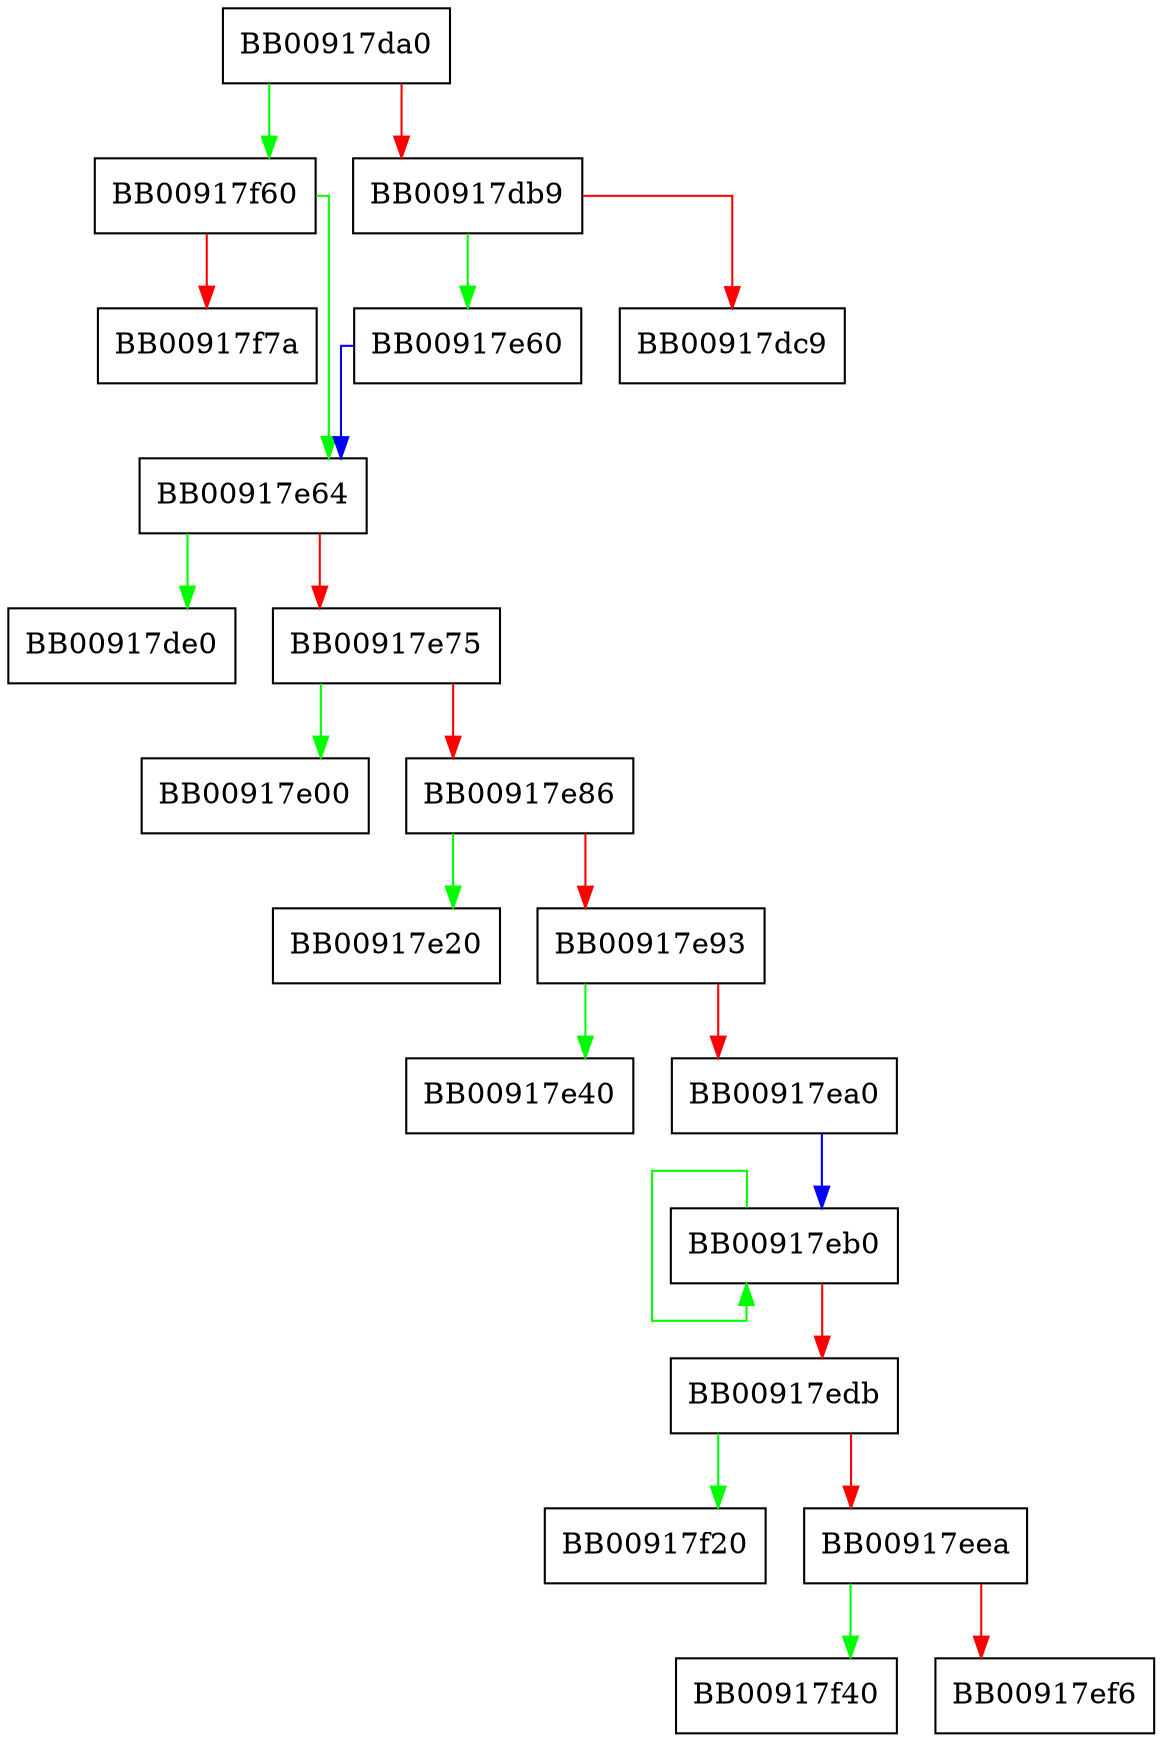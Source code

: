 digraph __wcslen_avx2 {
  node [shape="box"];
  graph [splines=ortho];
  BB00917da0 -> BB00917f60 [color="green"];
  BB00917da0 -> BB00917db9 [color="red"];
  BB00917db9 -> BB00917e60 [color="green"];
  BB00917db9 -> BB00917dc9 [color="red"];
  BB00917e60 -> BB00917e64 [color="blue"];
  BB00917e64 -> BB00917de0 [color="green"];
  BB00917e64 -> BB00917e75 [color="red"];
  BB00917e75 -> BB00917e00 [color="green"];
  BB00917e75 -> BB00917e86 [color="red"];
  BB00917e86 -> BB00917e20 [color="green"];
  BB00917e86 -> BB00917e93 [color="red"];
  BB00917e93 -> BB00917e40 [color="green"];
  BB00917e93 -> BB00917ea0 [color="red"];
  BB00917ea0 -> BB00917eb0 [color="blue"];
  BB00917eb0 -> BB00917eb0 [color="green"];
  BB00917eb0 -> BB00917edb [color="red"];
  BB00917edb -> BB00917f20 [color="green"];
  BB00917edb -> BB00917eea [color="red"];
  BB00917eea -> BB00917f40 [color="green"];
  BB00917eea -> BB00917ef6 [color="red"];
  BB00917f60 -> BB00917e64 [color="green"];
  BB00917f60 -> BB00917f7a [color="red"];
}